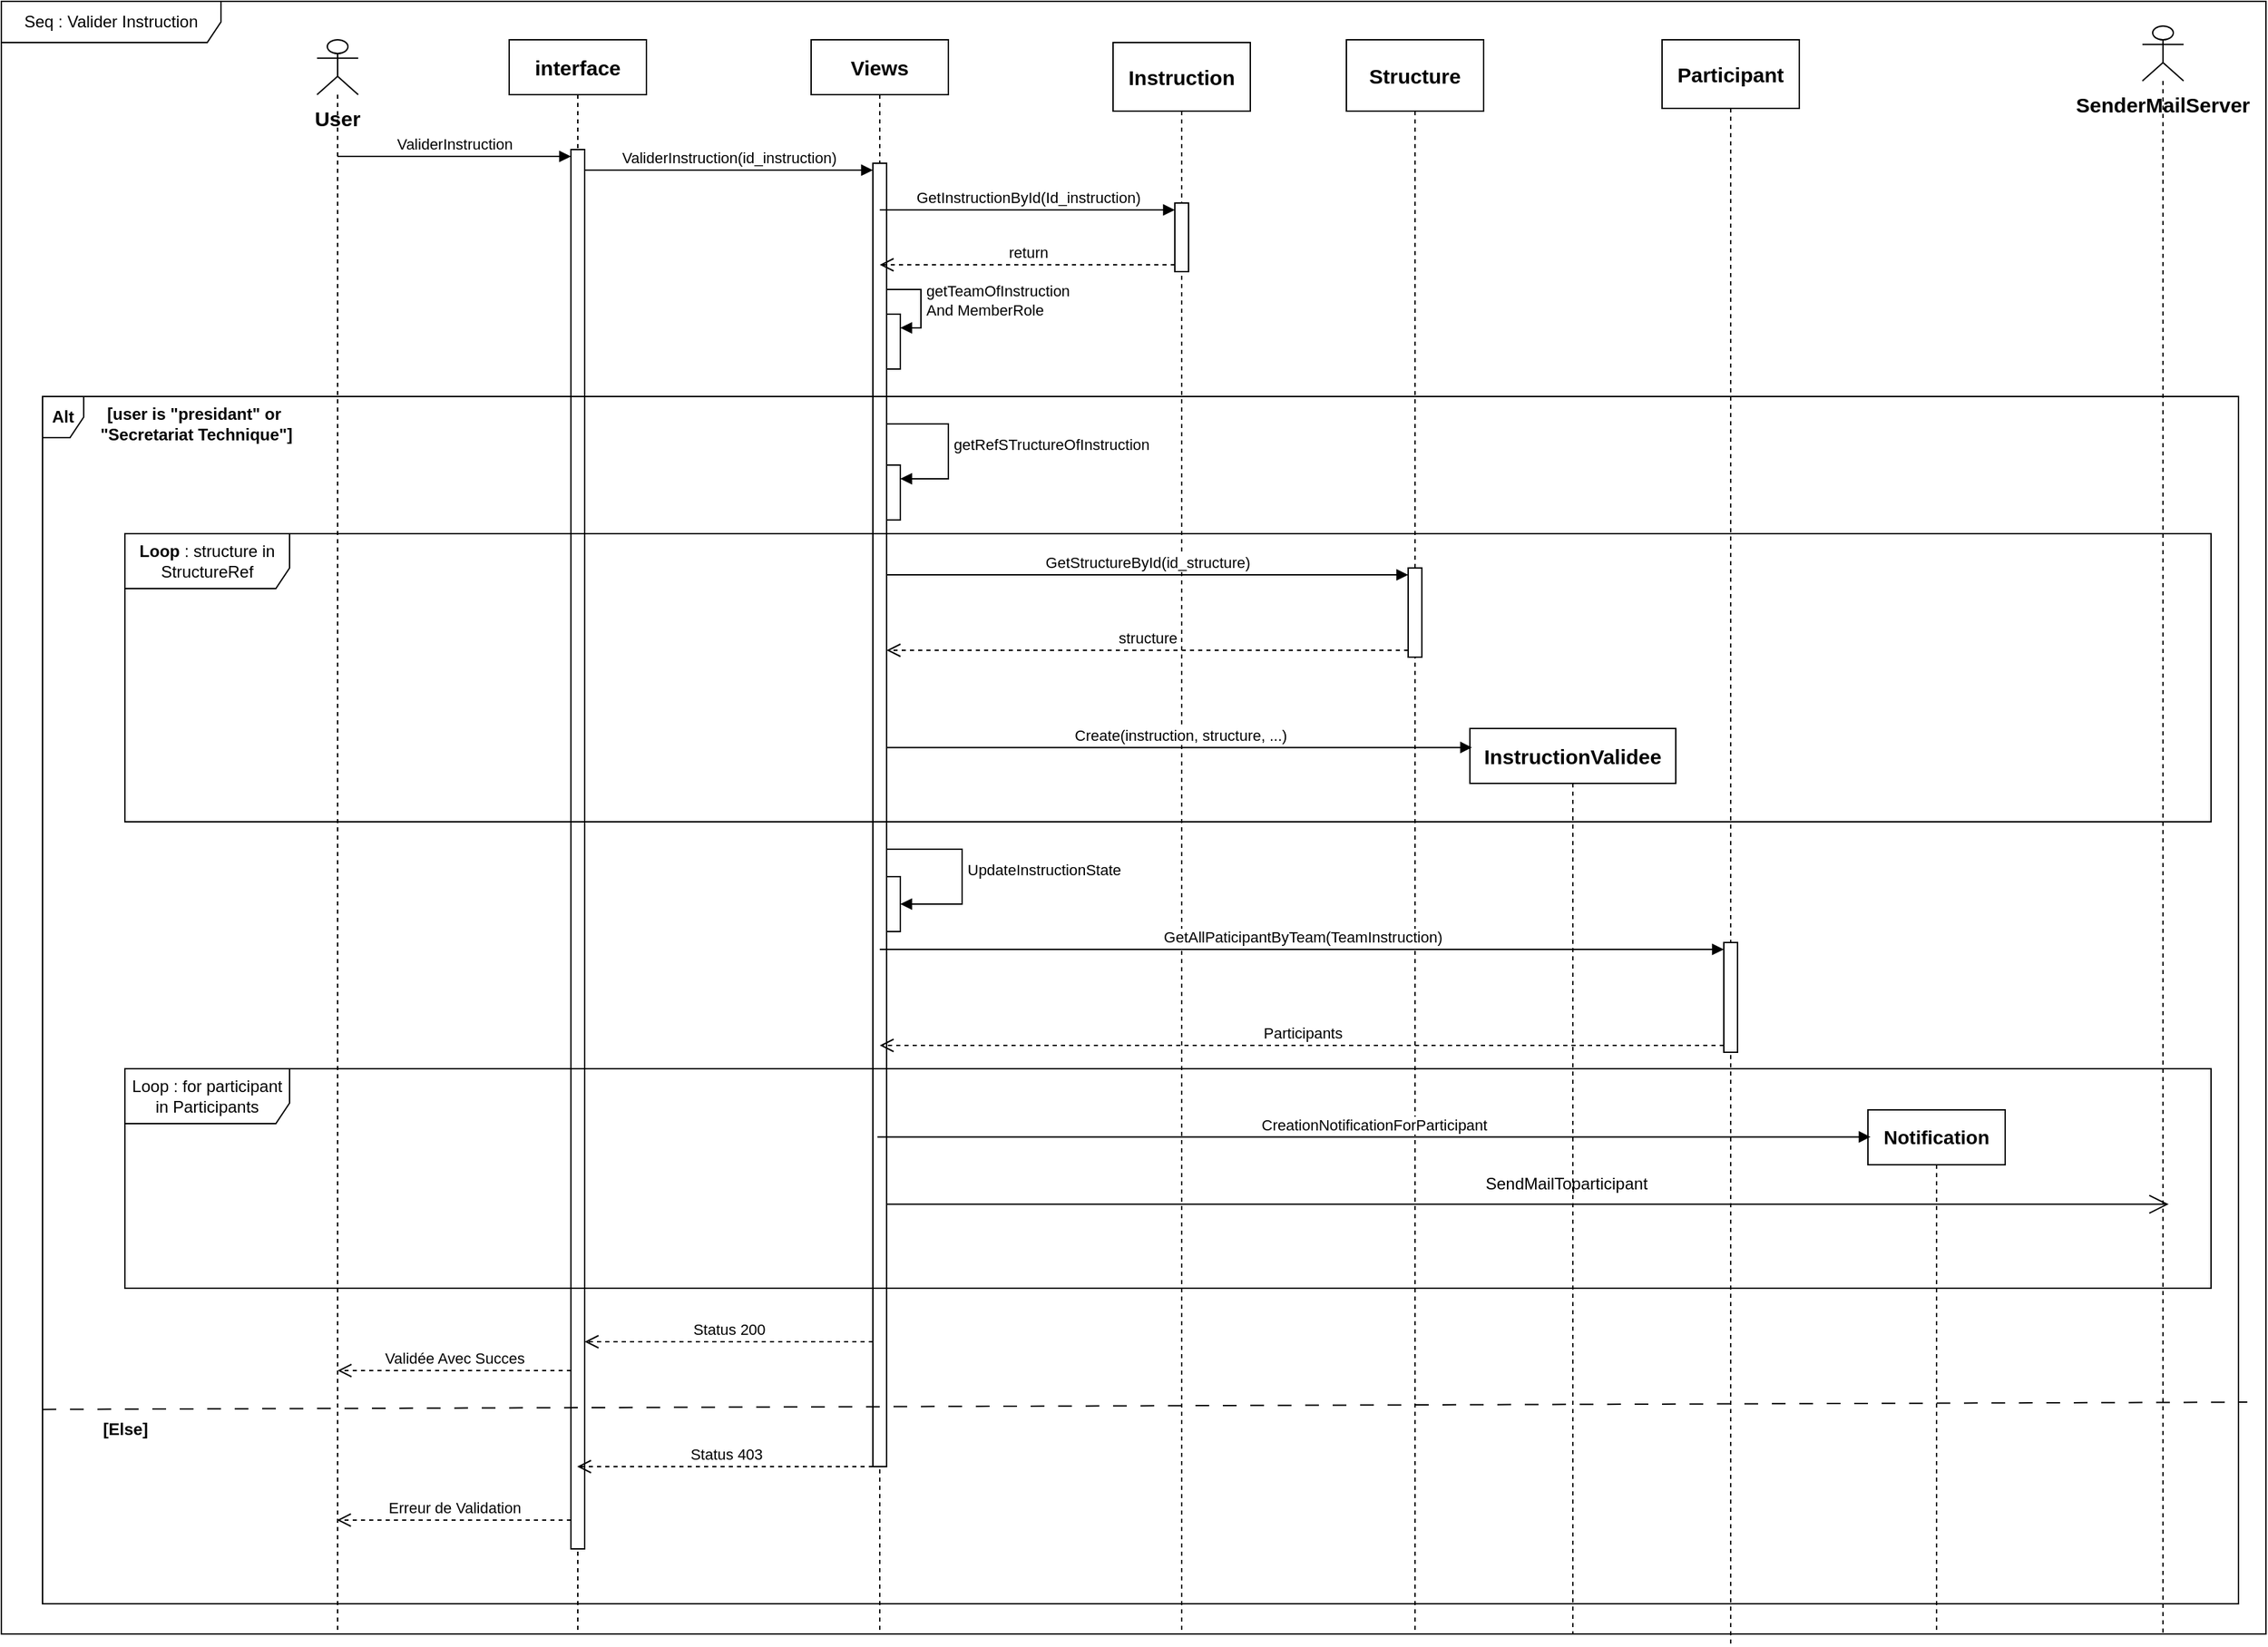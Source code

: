 <mxfile version="24.8.2">
  <diagram name="Page-1" id="ON7jqTzJWOXjFkreH4Ix">
    <mxGraphModel dx="809" dy="453" grid="1" gridSize="10" guides="1" tooltips="1" connect="1" arrows="1" fold="1" page="1" pageScale="1" pageWidth="3300" pageHeight="4681" math="0" shadow="0">
      <root>
        <mxCell id="0" />
        <mxCell id="1" parent="0" />
        <mxCell id="eFRtuEWTY4atHuIbvikw-1" value="" style="shape=umlLifeline;perimeter=lifelinePerimeter;whiteSpace=wrap;html=1;container=1;dropTarget=0;collapsible=0;recursiveResize=0;outlineConnect=0;portConstraint=eastwest;newEdgeStyle={&quot;curved&quot;:0,&quot;rounded&quot;:0};participant=umlActor;" vertex="1" parent="1">
          <mxGeometry x="830" y="428" width="30" height="1162" as="geometry" />
        </mxCell>
        <mxCell id="eFRtuEWTY4atHuIbvikw-2" value="&lt;b&gt;&lt;font style=&quot;font-size: 15px;&quot;&gt;interface&lt;/font&gt;&lt;/b&gt;" style="shape=umlLifeline;perimeter=lifelinePerimeter;whiteSpace=wrap;html=1;container=1;dropTarget=0;collapsible=0;recursiveResize=0;outlineConnect=0;portConstraint=eastwest;newEdgeStyle={&quot;curved&quot;:0,&quot;rounded&quot;:0};" vertex="1" parent="1">
          <mxGeometry x="970" y="428" width="100" height="1162" as="geometry" />
        </mxCell>
        <mxCell id="eFRtuEWTY4atHuIbvikw-5" value="" style="html=1;points=[[0,0,0,0,5],[0,1,0,0,-5],[1,0,0,0,5],[1,1,0,0,-5]];perimeter=orthogonalPerimeter;outlineConnect=0;targetShapes=umlLifeline;portConstraint=eastwest;newEdgeStyle={&quot;curved&quot;:0,&quot;rounded&quot;:0};" vertex="1" parent="eFRtuEWTY4atHuIbvikw-2">
          <mxGeometry x="45" y="80" width="10" height="1020" as="geometry" />
        </mxCell>
        <mxCell id="eFRtuEWTY4atHuIbvikw-3" value="&lt;b&gt;&lt;font style=&quot;font-size: 15px;&quot;&gt;Views&lt;/font&gt;&lt;/b&gt;" style="shape=umlLifeline;perimeter=lifelinePerimeter;whiteSpace=wrap;html=1;container=1;dropTarget=0;collapsible=0;recursiveResize=0;outlineConnect=0;portConstraint=eastwest;newEdgeStyle={&quot;curved&quot;:0,&quot;rounded&quot;:0};" vertex="1" parent="1">
          <mxGeometry x="1190" y="428" width="100" height="1162" as="geometry" />
        </mxCell>
        <mxCell id="eFRtuEWTY4atHuIbvikw-8" value="" style="html=1;points=[[0,0,0,0,5],[0,1,0,0,-5],[1,0,0,0,5],[1,1,0,0,-5]];perimeter=orthogonalPerimeter;outlineConnect=0;targetShapes=umlLifeline;portConstraint=eastwest;newEdgeStyle={&quot;curved&quot;:0,&quot;rounded&quot;:0};" vertex="1" parent="eFRtuEWTY4atHuIbvikw-3">
          <mxGeometry x="45" y="90" width="10" height="950" as="geometry" />
        </mxCell>
        <mxCell id="eFRtuEWTY4atHuIbvikw-14" value="" style="html=1;points=[[0,0,0,0,5],[0,1,0,0,-5],[1,0,0,0,5],[1,1,0,0,-5]];perimeter=orthogonalPerimeter;outlineConnect=0;targetShapes=umlLifeline;portConstraint=eastwest;newEdgeStyle={&quot;curved&quot;:0,&quot;rounded&quot;:0};" vertex="1" parent="eFRtuEWTY4atHuIbvikw-3">
          <mxGeometry x="55" y="200" width="10" height="40" as="geometry" />
        </mxCell>
        <mxCell id="eFRtuEWTY4atHuIbvikw-15" value="getTeamOfInstruction&lt;div&gt;And MemberRole&lt;/div&gt;" style="html=1;align=left;spacingLeft=2;endArrow=block;rounded=0;edgeStyle=orthogonalEdgeStyle;curved=0;rounded=0;" edge="1" target="eFRtuEWTY4atHuIbvikw-14" parent="eFRtuEWTY4atHuIbvikw-3" source="eFRtuEWTY4atHuIbvikw-8">
          <mxGeometry x="-0.029" relative="1" as="geometry">
            <mxPoint x="50" y="180" as="sourcePoint" />
            <Array as="points">
              <mxPoint x="80" y="182" />
              <mxPoint x="80" y="210" />
            </Array>
            <mxPoint as="offset" />
          </mxGeometry>
        </mxCell>
        <mxCell id="eFRtuEWTY4atHuIbvikw-17" value="" style="html=1;points=[[0,0,0,0,5],[0,1,0,0,-5],[1,0,0,0,5],[1,1,0,0,-5]];perimeter=orthogonalPerimeter;outlineConnect=0;targetShapes=umlLifeline;portConstraint=eastwest;newEdgeStyle={&quot;curved&quot;:0,&quot;rounded&quot;:0};" vertex="1" parent="eFRtuEWTY4atHuIbvikw-3">
          <mxGeometry x="55" y="310" width="10" height="40" as="geometry" />
        </mxCell>
        <mxCell id="eFRtuEWTY4atHuIbvikw-18" value="getRefSTructureOfInstruction" style="html=1;align=left;spacingLeft=2;endArrow=block;rounded=0;edgeStyle=orthogonalEdgeStyle;curved=0;rounded=0;" edge="1" target="eFRtuEWTY4atHuIbvikw-17" parent="eFRtuEWTY4atHuIbvikw-3" source="eFRtuEWTY4atHuIbvikw-8">
          <mxGeometry relative="1" as="geometry">
            <mxPoint x="70" y="320" as="sourcePoint" />
            <Array as="points">
              <mxPoint x="100" y="280" />
              <mxPoint x="100" y="320" />
            </Array>
          </mxGeometry>
        </mxCell>
        <mxCell id="eFRtuEWTY4atHuIbvikw-27" value="" style="html=1;points=[[0,0,0,0,5],[0,1,0,0,-5],[1,0,0,0,5],[1,1,0,0,-5]];perimeter=orthogonalPerimeter;outlineConnect=0;targetShapes=umlLifeline;portConstraint=eastwest;newEdgeStyle={&quot;curved&quot;:0,&quot;rounded&quot;:0};" vertex="1" parent="eFRtuEWTY4atHuIbvikw-3">
          <mxGeometry x="55" y="610" width="10" height="40" as="geometry" />
        </mxCell>
        <mxCell id="eFRtuEWTY4atHuIbvikw-28" value="UpdateInstructionState" style="html=1;align=left;spacingLeft=2;endArrow=block;rounded=0;edgeStyle=orthogonalEdgeStyle;curved=0;rounded=0;" edge="1" target="eFRtuEWTY4atHuIbvikw-27" parent="eFRtuEWTY4atHuIbvikw-3" source="eFRtuEWTY4atHuIbvikw-8">
          <mxGeometry relative="1" as="geometry">
            <mxPoint x="50" y="630" as="sourcePoint" />
            <Array as="points">
              <mxPoint x="110" y="590" />
              <mxPoint x="110" y="630" />
            </Array>
          </mxGeometry>
        </mxCell>
        <mxCell id="eFRtuEWTY4atHuIbvikw-4" value="&lt;b&gt;&lt;font style=&quot;font-size: 15px;&quot;&gt;Instruction&lt;/font&gt;&lt;/b&gt;" style="shape=umlLifeline;perimeter=lifelinePerimeter;whiteSpace=wrap;html=1;container=1;dropTarget=0;collapsible=0;recursiveResize=0;outlineConnect=0;portConstraint=eastwest;newEdgeStyle={&quot;curved&quot;:0,&quot;rounded&quot;:0};size=50;" vertex="1" parent="1">
          <mxGeometry x="1410" y="430" width="100" height="1160" as="geometry" />
        </mxCell>
        <mxCell id="eFRtuEWTY4atHuIbvikw-11" value="" style="html=1;points=[[0,0,0,0,5],[0,1,0,0,-5],[1,0,0,0,5],[1,1,0,0,-5]];perimeter=orthogonalPerimeter;outlineConnect=0;targetShapes=umlLifeline;portConstraint=eastwest;newEdgeStyle={&quot;curved&quot;:0,&quot;rounded&quot;:0};" vertex="1" parent="eFRtuEWTY4atHuIbvikw-4">
          <mxGeometry x="45" y="117" width="10" height="50" as="geometry" />
        </mxCell>
        <mxCell id="eFRtuEWTY4atHuIbvikw-6" value="ValiderInstruction" style="html=1;verticalAlign=bottom;endArrow=block;curved=0;rounded=0;entryX=0;entryY=0;entryDx=0;entryDy=5;" edge="1" target="eFRtuEWTY4atHuIbvikw-5" parent="1" source="eFRtuEWTY4atHuIbvikw-1">
          <mxGeometry relative="1" as="geometry">
            <mxPoint x="880" y="503" as="sourcePoint" />
          </mxGeometry>
        </mxCell>
        <mxCell id="eFRtuEWTY4atHuIbvikw-7" value="Erreur de Validation" style="html=1;verticalAlign=bottom;endArrow=open;dashed=1;endSize=8;curved=0;rounded=0;exitX=0;exitY=1;exitDx=0;exitDy=-5;" edge="1" parent="1">
          <mxGeometry relative="1" as="geometry">
            <mxPoint x="844.548" y="1507.0" as="targetPoint" />
            <mxPoint x="1015" y="1507.0" as="sourcePoint" />
          </mxGeometry>
        </mxCell>
        <mxCell id="eFRtuEWTY4atHuIbvikw-9" value="ValiderInstruction(id_instruction)" style="html=1;verticalAlign=bottom;endArrow=block;curved=0;rounded=0;entryX=0;entryY=0;entryDx=0;entryDy=5;" edge="1" target="eFRtuEWTY4atHuIbvikw-8" parent="1" source="eFRtuEWTY4atHuIbvikw-5">
          <mxGeometry relative="1" as="geometry">
            <mxPoint x="1030" y="533" as="sourcePoint" />
          </mxGeometry>
        </mxCell>
        <mxCell id="eFRtuEWTY4atHuIbvikw-10" value="Status 403" style="html=1;verticalAlign=bottom;endArrow=open;dashed=1;endSize=8;curved=0;rounded=0;exitX=0;exitY=1;exitDx=0;exitDy=-5;" edge="1" parent="1">
          <mxGeometry relative="1" as="geometry">
            <mxPoint x="1019.548" y="1468.0" as="targetPoint" />
            <mxPoint x="1235" y="1468.0" as="sourcePoint" />
          </mxGeometry>
        </mxCell>
        <mxCell id="eFRtuEWTY4atHuIbvikw-12" value="GetInstructionById(Id_instruction)" style="html=1;verticalAlign=bottom;endArrow=block;curved=0;rounded=0;entryX=0;entryY=0;entryDx=0;entryDy=5;" edge="1" target="eFRtuEWTY4atHuIbvikw-11" parent="1" source="eFRtuEWTY4atHuIbvikw-3">
          <mxGeometry relative="1" as="geometry">
            <mxPoint x="1370" y="583" as="sourcePoint" />
          </mxGeometry>
        </mxCell>
        <mxCell id="eFRtuEWTY4atHuIbvikw-13" value="return" style="html=1;verticalAlign=bottom;endArrow=open;dashed=1;endSize=8;curved=0;rounded=0;exitX=0;exitY=1;exitDx=0;exitDy=-5;" edge="1" source="eFRtuEWTY4atHuIbvikw-11" parent="1" target="eFRtuEWTY4atHuIbvikw-3">
          <mxGeometry relative="1" as="geometry">
            <mxPoint x="1370" y="653" as="targetPoint" />
          </mxGeometry>
        </mxCell>
        <mxCell id="eFRtuEWTY4atHuIbvikw-16" value="&lt;b&gt;Alt&lt;/b&gt;" style="shape=umlFrame;whiteSpace=wrap;html=1;pointerEvents=0;width=30;height=30;" vertex="1" parent="1">
          <mxGeometry x="630" y="688" width="1600" height="880" as="geometry" />
        </mxCell>
        <mxCell id="eFRtuEWTY4atHuIbvikw-20" value="&lt;b&gt;Loop &lt;/b&gt;: structure in StructureRef" style="shape=umlFrame;whiteSpace=wrap;html=1;pointerEvents=0;width=120;height=40;" vertex="1" parent="1">
          <mxGeometry x="690" y="788" width="1520" height="210" as="geometry" />
        </mxCell>
        <mxCell id="eFRtuEWTY4atHuIbvikw-21" value="&lt;b&gt;&lt;font style=&quot;font-size: 15px;&quot;&gt;Structure&lt;/font&gt;&lt;/b&gt;" style="shape=umlLifeline;perimeter=lifelinePerimeter;whiteSpace=wrap;html=1;container=1;dropTarget=0;collapsible=0;recursiveResize=0;outlineConnect=0;portConstraint=eastwest;newEdgeStyle={&quot;curved&quot;:0,&quot;rounded&quot;:0};size=52;" vertex="1" parent="1">
          <mxGeometry x="1580" y="428" width="100" height="1162" as="geometry" />
        </mxCell>
        <mxCell id="eFRtuEWTY4atHuIbvikw-22" value="" style="html=1;points=[[0,0,0,0,5],[0,1,0,0,-5],[1,0,0,0,5],[1,1,0,0,-5]];perimeter=orthogonalPerimeter;outlineConnect=0;targetShapes=umlLifeline;portConstraint=eastwest;newEdgeStyle={&quot;curved&quot;:0,&quot;rounded&quot;:0};" vertex="1" parent="eFRtuEWTY4atHuIbvikw-21">
          <mxGeometry x="45" y="385" width="10" height="65" as="geometry" />
        </mxCell>
        <mxCell id="eFRtuEWTY4atHuIbvikw-23" value="GetStructureById(id_structure)" style="html=1;verticalAlign=bottom;endArrow=block;curved=0;rounded=0;entryX=0;entryY=0;entryDx=0;entryDy=5;" edge="1" target="eFRtuEWTY4atHuIbvikw-22" parent="1" source="eFRtuEWTY4atHuIbvikw-8">
          <mxGeometry relative="1" as="geometry">
            <mxPoint x="1460" y="783" as="sourcePoint" />
          </mxGeometry>
        </mxCell>
        <mxCell id="eFRtuEWTY4atHuIbvikw-24" value="structure" style="html=1;verticalAlign=bottom;endArrow=open;dashed=1;endSize=8;curved=0;rounded=0;exitX=0;exitY=1;exitDx=0;exitDy=-5;" edge="1" source="eFRtuEWTY4atHuIbvikw-22" parent="1" target="eFRtuEWTY4atHuIbvikw-8">
          <mxGeometry relative="1" as="geometry">
            <mxPoint x="1460" y="853" as="targetPoint" />
          </mxGeometry>
        </mxCell>
        <mxCell id="eFRtuEWTY4atHuIbvikw-25" value="&lt;b&gt;&lt;font style=&quot;font-size: 15px;&quot;&gt;InstructionValidee&lt;/font&gt;&lt;/b&gt;" style="shape=umlLifeline;perimeter=lifelinePerimeter;whiteSpace=wrap;html=1;container=1;dropTarget=0;collapsible=0;recursiveResize=0;outlineConnect=0;portConstraint=eastwest;newEdgeStyle={&quot;curved&quot;:0,&quot;rounded&quot;:0};" vertex="1" parent="1">
          <mxGeometry x="1670" y="930" width="150" height="660" as="geometry" />
        </mxCell>
        <mxCell id="eFRtuEWTY4atHuIbvikw-26" value="Create(instruction, structure, ...)" style="html=1;verticalAlign=bottom;endArrow=block;curved=0;rounded=0;entryX=0.01;entryY=0.021;entryDx=0;entryDy=0;entryPerimeter=0;" edge="1" parent="1" source="eFRtuEWTY4atHuIbvikw-8" target="eFRtuEWTY4atHuIbvikw-25">
          <mxGeometry width="80" relative="1" as="geometry">
            <mxPoint x="1490" y="938" as="sourcePoint" />
            <mxPoint x="1720" y="928" as="targetPoint" />
          </mxGeometry>
        </mxCell>
        <mxCell id="eFRtuEWTY4atHuIbvikw-30" value="&lt;b&gt;&lt;font style=&quot;font-size: 15px;&quot;&gt;Participant&lt;/font&gt;&lt;/b&gt;" style="shape=umlLifeline;perimeter=lifelinePerimeter;whiteSpace=wrap;html=1;container=1;dropTarget=0;collapsible=0;recursiveResize=0;outlineConnect=0;portConstraint=eastwest;newEdgeStyle={&quot;curved&quot;:0,&quot;rounded&quot;:0};size=50;" vertex="1" parent="1">
          <mxGeometry x="1810" y="428" width="100" height="1170" as="geometry" />
        </mxCell>
        <mxCell id="eFRtuEWTY4atHuIbvikw-31" value="" style="html=1;points=[[0,0,0,0,5],[0,1,0,0,-5],[1,0,0,0,5],[1,1,0,0,-5]];perimeter=orthogonalPerimeter;outlineConnect=0;targetShapes=umlLifeline;portConstraint=eastwest;newEdgeStyle={&quot;curved&quot;:0,&quot;rounded&quot;:0};" vertex="1" parent="eFRtuEWTY4atHuIbvikw-30">
          <mxGeometry x="45" y="658" width="10" height="80" as="geometry" />
        </mxCell>
        <mxCell id="eFRtuEWTY4atHuIbvikw-32" value="GetAllPaticipantByTeam(TeamInstruction)" style="html=1;verticalAlign=bottom;endArrow=block;curved=0;rounded=0;entryX=0;entryY=0;entryDx=0;entryDy=5;" edge="1" target="eFRtuEWTY4atHuIbvikw-31" parent="1" source="eFRtuEWTY4atHuIbvikw-3">
          <mxGeometry relative="1" as="geometry">
            <mxPoint x="1440" y="1123" as="sourcePoint" />
          </mxGeometry>
        </mxCell>
        <mxCell id="eFRtuEWTY4atHuIbvikw-33" value="Participants" style="html=1;verticalAlign=bottom;endArrow=open;dashed=1;endSize=8;curved=0;rounded=0;exitX=0;exitY=1;exitDx=0;exitDy=-5;" edge="1" source="eFRtuEWTY4atHuIbvikw-31" parent="1" target="eFRtuEWTY4atHuIbvikw-3">
          <mxGeometry relative="1" as="geometry">
            <mxPoint x="1440" y="1193" as="targetPoint" />
          </mxGeometry>
        </mxCell>
        <mxCell id="eFRtuEWTY4atHuIbvikw-34" value="&lt;b&gt;&lt;font style=&quot;font-size: 14px;&quot;&gt;Notification&lt;/font&gt;&lt;/b&gt;" style="shape=umlLifeline;perimeter=lifelinePerimeter;whiteSpace=wrap;html=1;container=1;dropTarget=0;collapsible=0;recursiveResize=0;outlineConnect=0;portConstraint=eastwest;newEdgeStyle={&quot;curved&quot;:0,&quot;rounded&quot;:0};" vertex="1" parent="1">
          <mxGeometry x="1960" y="1208" width="100" height="382" as="geometry" />
        </mxCell>
        <mxCell id="eFRtuEWTY4atHuIbvikw-35" value="CreationNotificationForParticipant" style="html=1;verticalAlign=bottom;endArrow=block;curved=0;rounded=0;entryX=0.019;entryY=0.065;entryDx=0;entryDy=0;entryPerimeter=0;" edge="1" parent="1">
          <mxGeometry width="80" relative="1" as="geometry">
            <mxPoint x="1238.278" y="1227.7" as="sourcePoint" />
            <mxPoint x="1961.9" y="1227.7" as="targetPoint" />
          </mxGeometry>
        </mxCell>
        <mxCell id="eFRtuEWTY4atHuIbvikw-36" value="Loop : for participant in Participants" style="shape=umlFrame;whiteSpace=wrap;html=1;pointerEvents=0;width=120;height=40;" vertex="1" parent="1">
          <mxGeometry x="690" y="1178" width="1520" height="160" as="geometry" />
        </mxCell>
        <mxCell id="eFRtuEWTY4atHuIbvikw-37" value="" style="shape=umlLifeline;perimeter=lifelinePerimeter;whiteSpace=wrap;html=1;container=1;dropTarget=0;collapsible=0;recursiveResize=0;outlineConnect=0;portConstraint=eastwest;newEdgeStyle={&quot;curved&quot;:0,&quot;rounded&quot;:0};participant=umlActor;" vertex="1" parent="1">
          <mxGeometry x="2160" y="418" width="30" height="1172" as="geometry" />
        </mxCell>
        <mxCell id="eFRtuEWTY4atHuIbvikw-38" value="" style="endArrow=open;endFill=1;endSize=12;html=1;rounded=0;entryX=0.637;entryY=0.709;entryDx=0;entryDy=0;entryPerimeter=0;" edge="1" parent="1">
          <mxGeometry width="160" relative="1" as="geometry">
            <mxPoint x="1245.0" y="1276.79" as="sourcePoint" />
            <mxPoint x="2179.11" y="1276.79" as="targetPoint" />
          </mxGeometry>
        </mxCell>
        <mxCell id="eFRtuEWTY4atHuIbvikw-40" value="SendMailToparticipant" style="text;html=1;align=center;verticalAlign=middle;resizable=0;points=[];autosize=1;strokeColor=none;fillColor=none;" vertex="1" parent="1">
          <mxGeometry x="1670" y="1247" width="140" height="30" as="geometry" />
        </mxCell>
        <mxCell id="eFRtuEWTY4atHuIbvikw-41" value="Status 200" style="html=1;verticalAlign=bottom;endArrow=open;dashed=1;endSize=8;curved=0;rounded=0;" edge="1" parent="1" source="eFRtuEWTY4atHuIbvikw-8" target="eFRtuEWTY4atHuIbvikw-5">
          <mxGeometry relative="1" as="geometry">
            <mxPoint x="1028" y="1377" as="targetPoint" />
            <mxPoint x="1245" y="1377" as="sourcePoint" />
            <Array as="points">
              <mxPoint x="1140" y="1377" />
            </Array>
          </mxGeometry>
        </mxCell>
        <mxCell id="eFRtuEWTY4atHuIbvikw-42" value="Validée Avec Succes" style="html=1;verticalAlign=bottom;endArrow=open;dashed=1;endSize=8;curved=0;rounded=0;" edge="1" parent="1" source="eFRtuEWTY4atHuIbvikw-5" target="eFRtuEWTY4atHuIbvikw-1">
          <mxGeometry relative="1" as="geometry">
            <mxPoint x="830" y="1408" as="targetPoint" />
            <mxPoint x="1002" y="1408" as="sourcePoint" />
            <Array as="points">
              <mxPoint x="950" y="1398" />
            </Array>
          </mxGeometry>
        </mxCell>
        <mxCell id="eFRtuEWTY4atHuIbvikw-43" value="" style="endArrow=none;startArrow=none;endFill=0;startFill=0;endSize=8;html=1;verticalAlign=bottom;dashed=1;labelBackgroundColor=none;dashPattern=10 10;rounded=0;entryX=1.004;entryY=0.833;entryDx=0;entryDy=0;entryPerimeter=0;exitX=0;exitY=0.839;exitDx=0;exitDy=0;exitPerimeter=0;" edge="1" parent="1" source="eFRtuEWTY4atHuIbvikw-16" target="eFRtuEWTY4atHuIbvikw-16">
          <mxGeometry width="160" relative="1" as="geometry">
            <mxPoint x="630" y="1426" as="sourcePoint" />
            <mxPoint x="2240" y="1427" as="targetPoint" />
          </mxGeometry>
        </mxCell>
        <mxCell id="eFRtuEWTY4atHuIbvikw-44" value="[user is &quot;presidant&quot; or&lt;div&gt;&amp;nbsp;&quot;Secretariat Technique&quot;]&lt;/div&gt;" style="text;align=center;fontStyle=1;verticalAlign=middle;spacingLeft=3;spacingRight=3;strokeColor=none;rotatable=0;points=[[0,0.5],[1,0.5]];portConstraint=eastwest;html=1;" vertex="1" parent="1">
          <mxGeometry x="670" y="688" width="140" height="40" as="geometry" />
        </mxCell>
        <mxCell id="eFRtuEWTY4atHuIbvikw-45" value="[Else]" style="text;align=center;fontStyle=1;verticalAlign=middle;spacingLeft=3;spacingRight=3;strokeColor=none;rotatable=0;points=[[0,0.5],[1,0.5]];portConstraint=eastwest;html=1;" vertex="1" parent="1">
          <mxGeometry x="650" y="1428" width="80" height="26" as="geometry" />
        </mxCell>
        <mxCell id="eFRtuEWTY4atHuIbvikw-46" value="Seq : Valider Instruction" style="shape=umlFrame;whiteSpace=wrap;html=1;pointerEvents=0;recursiveResize=0;container=1;collapsible=0;width=160;" vertex="1" parent="1">
          <mxGeometry x="600" y="400" width="1650" height="1190" as="geometry" />
        </mxCell>
        <mxCell id="eFRtuEWTY4atHuIbvikw-47" value="&lt;b&gt;&lt;font style=&quot;font-size: 15px;&quot;&gt;User&lt;/font&gt;&lt;/b&gt;" style="text;html=1;align=center;verticalAlign=middle;whiteSpace=wrap;rounded=0;" vertex="1" parent="eFRtuEWTY4atHuIbvikw-46">
          <mxGeometry x="215" y="70" width="60" height="30" as="geometry" />
        </mxCell>
        <mxCell id="eFRtuEWTY4atHuIbvikw-48" value="&lt;b&gt;&lt;font style=&quot;font-size: 15px;&quot;&gt;SenderMailServer&lt;/font&gt;&lt;/b&gt;" style="text;html=1;align=center;verticalAlign=middle;whiteSpace=wrap;rounded=0;" vertex="1" parent="eFRtuEWTY4atHuIbvikw-46">
          <mxGeometry x="1545" y="60" width="60" height="30" as="geometry" />
        </mxCell>
      </root>
    </mxGraphModel>
  </diagram>
</mxfile>
